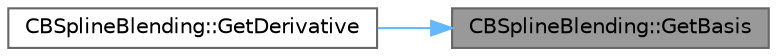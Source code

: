 digraph "CBSplineBlending::GetBasis"
{
 // LATEX_PDF_SIZE
  bgcolor="transparent";
  edge [fontname=Helvetica,fontsize=10,labelfontname=Helvetica,labelfontsize=10];
  node [fontname=Helvetica,fontsize=10,shape=box,height=0.2,width=0.4];
  rankdir="RL";
  Node1 [id="Node000001",label="CBSplineBlending::GetBasis",height=0.2,width=0.4,color="gray40", fillcolor="grey60", style="filled", fontcolor="black",tooltip="Returns the value of the i-th basis function and stores the values of the i+p basis functions in the ..."];
  Node1 -> Node2 [id="edge1_Node000001_Node000002",dir="back",color="steelblue1",style="solid",tooltip=" "];
  Node2 [id="Node000002",label="CBSplineBlending::GetDerivative",height=0.2,width=0.4,color="grey40", fillcolor="white", style="filled",URL="$classCBSplineBlending.html#a10f8dabda4b2033ab9e37375d39410a5",tooltip="Returns the value of the derivative of the i-th basis function."];
}
